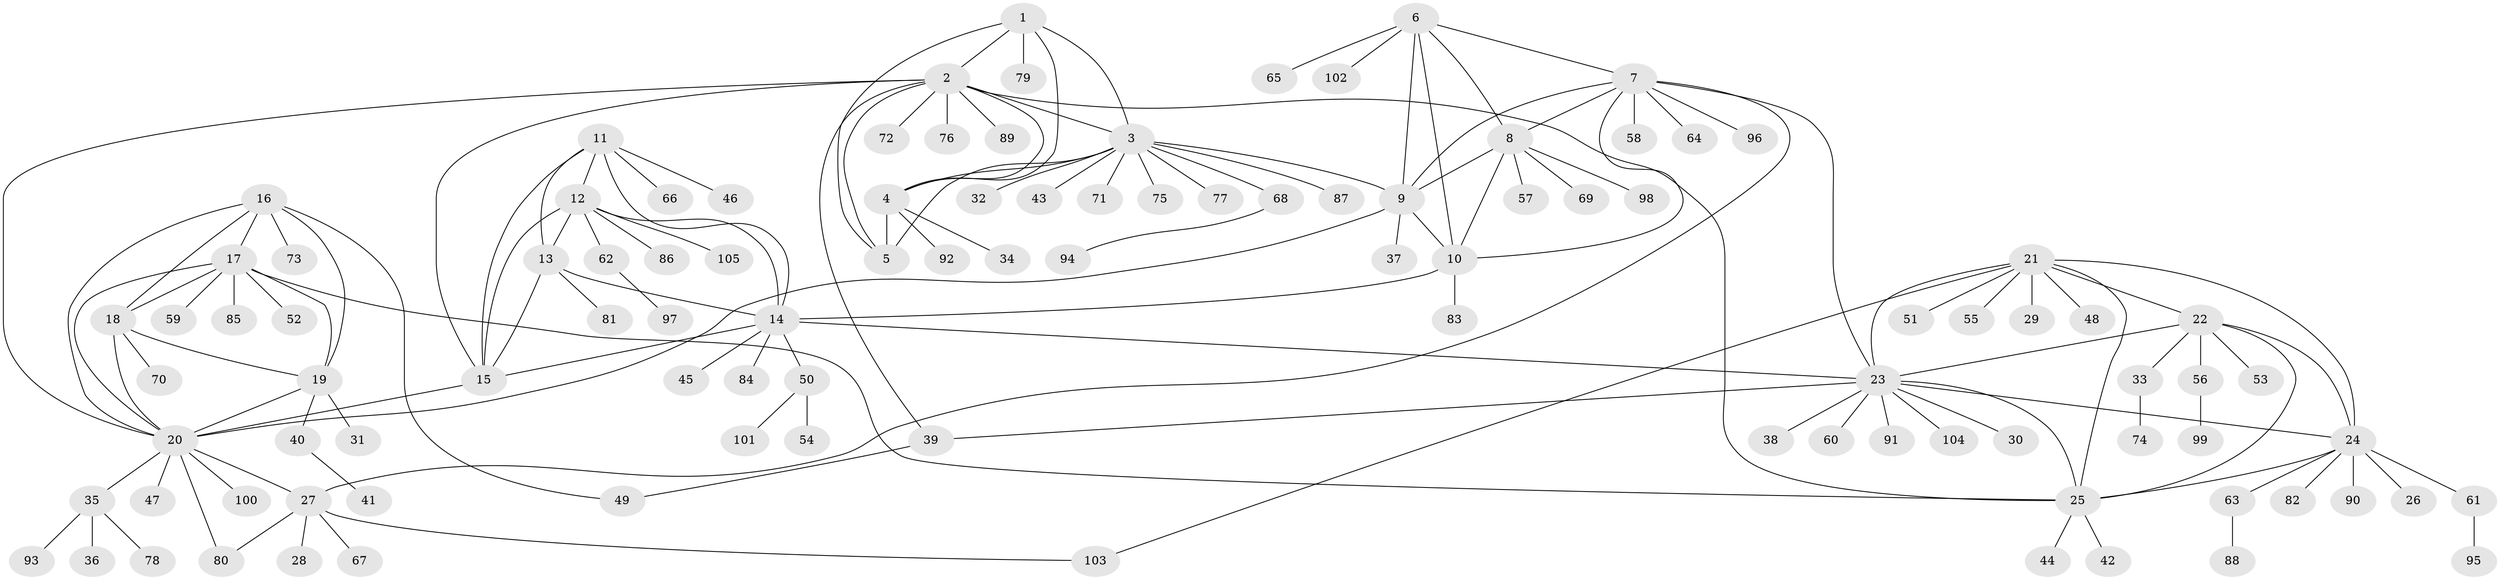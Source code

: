 // coarse degree distribution, {2: 0.015873015873015872, 5: 0.015873015873015872, 4: 0.015873015873015872, 6: 0.015873015873015872, 7: 0.015873015873015872, 1: 0.8571428571428571, 9: 0.031746031746031744, 26: 0.015873015873015872, 10: 0.015873015873015872}
// Generated by graph-tools (version 1.1) at 2025/58/03/04/25 21:58:07]
// undirected, 105 vertices, 145 edges
graph export_dot {
graph [start="1"]
  node [color=gray90,style=filled];
  1;
  2;
  3;
  4;
  5;
  6;
  7;
  8;
  9;
  10;
  11;
  12;
  13;
  14;
  15;
  16;
  17;
  18;
  19;
  20;
  21;
  22;
  23;
  24;
  25;
  26;
  27;
  28;
  29;
  30;
  31;
  32;
  33;
  34;
  35;
  36;
  37;
  38;
  39;
  40;
  41;
  42;
  43;
  44;
  45;
  46;
  47;
  48;
  49;
  50;
  51;
  52;
  53;
  54;
  55;
  56;
  57;
  58;
  59;
  60;
  61;
  62;
  63;
  64;
  65;
  66;
  67;
  68;
  69;
  70;
  71;
  72;
  73;
  74;
  75;
  76;
  77;
  78;
  79;
  80;
  81;
  82;
  83;
  84;
  85;
  86;
  87;
  88;
  89;
  90;
  91;
  92;
  93;
  94;
  95;
  96;
  97;
  98;
  99;
  100;
  101;
  102;
  103;
  104;
  105;
  1 -- 2;
  1 -- 3;
  1 -- 4;
  1 -- 5;
  1 -- 79;
  2 -- 3;
  2 -- 4;
  2 -- 5;
  2 -- 15;
  2 -- 20;
  2 -- 25;
  2 -- 39;
  2 -- 72;
  2 -- 76;
  2 -- 89;
  3 -- 4;
  3 -- 5;
  3 -- 9;
  3 -- 32;
  3 -- 43;
  3 -- 68;
  3 -- 71;
  3 -- 75;
  3 -- 77;
  3 -- 87;
  4 -- 5;
  4 -- 34;
  4 -- 92;
  6 -- 7;
  6 -- 8;
  6 -- 9;
  6 -- 10;
  6 -- 65;
  6 -- 102;
  7 -- 8;
  7 -- 9;
  7 -- 10;
  7 -- 23;
  7 -- 27;
  7 -- 58;
  7 -- 64;
  7 -- 96;
  8 -- 9;
  8 -- 10;
  8 -- 57;
  8 -- 69;
  8 -- 98;
  9 -- 10;
  9 -- 20;
  9 -- 37;
  10 -- 14;
  10 -- 83;
  11 -- 12;
  11 -- 13;
  11 -- 14;
  11 -- 15;
  11 -- 46;
  11 -- 66;
  12 -- 13;
  12 -- 14;
  12 -- 15;
  12 -- 62;
  12 -- 86;
  12 -- 105;
  13 -- 14;
  13 -- 15;
  13 -- 81;
  14 -- 15;
  14 -- 23;
  14 -- 45;
  14 -- 50;
  14 -- 84;
  15 -- 20;
  16 -- 17;
  16 -- 18;
  16 -- 19;
  16 -- 20;
  16 -- 49;
  16 -- 73;
  17 -- 18;
  17 -- 19;
  17 -- 20;
  17 -- 25;
  17 -- 52;
  17 -- 59;
  17 -- 85;
  18 -- 19;
  18 -- 20;
  18 -- 70;
  19 -- 20;
  19 -- 31;
  19 -- 40;
  20 -- 27;
  20 -- 35;
  20 -- 47;
  20 -- 80;
  20 -- 100;
  21 -- 22;
  21 -- 23;
  21 -- 24;
  21 -- 25;
  21 -- 29;
  21 -- 48;
  21 -- 51;
  21 -- 55;
  21 -- 103;
  22 -- 23;
  22 -- 24;
  22 -- 25;
  22 -- 33;
  22 -- 53;
  22 -- 56;
  23 -- 24;
  23 -- 25;
  23 -- 30;
  23 -- 38;
  23 -- 39;
  23 -- 60;
  23 -- 91;
  23 -- 104;
  24 -- 25;
  24 -- 26;
  24 -- 61;
  24 -- 63;
  24 -- 82;
  24 -- 90;
  25 -- 42;
  25 -- 44;
  27 -- 28;
  27 -- 67;
  27 -- 80;
  27 -- 103;
  33 -- 74;
  35 -- 36;
  35 -- 78;
  35 -- 93;
  39 -- 49;
  40 -- 41;
  50 -- 54;
  50 -- 101;
  56 -- 99;
  61 -- 95;
  62 -- 97;
  63 -- 88;
  68 -- 94;
}
